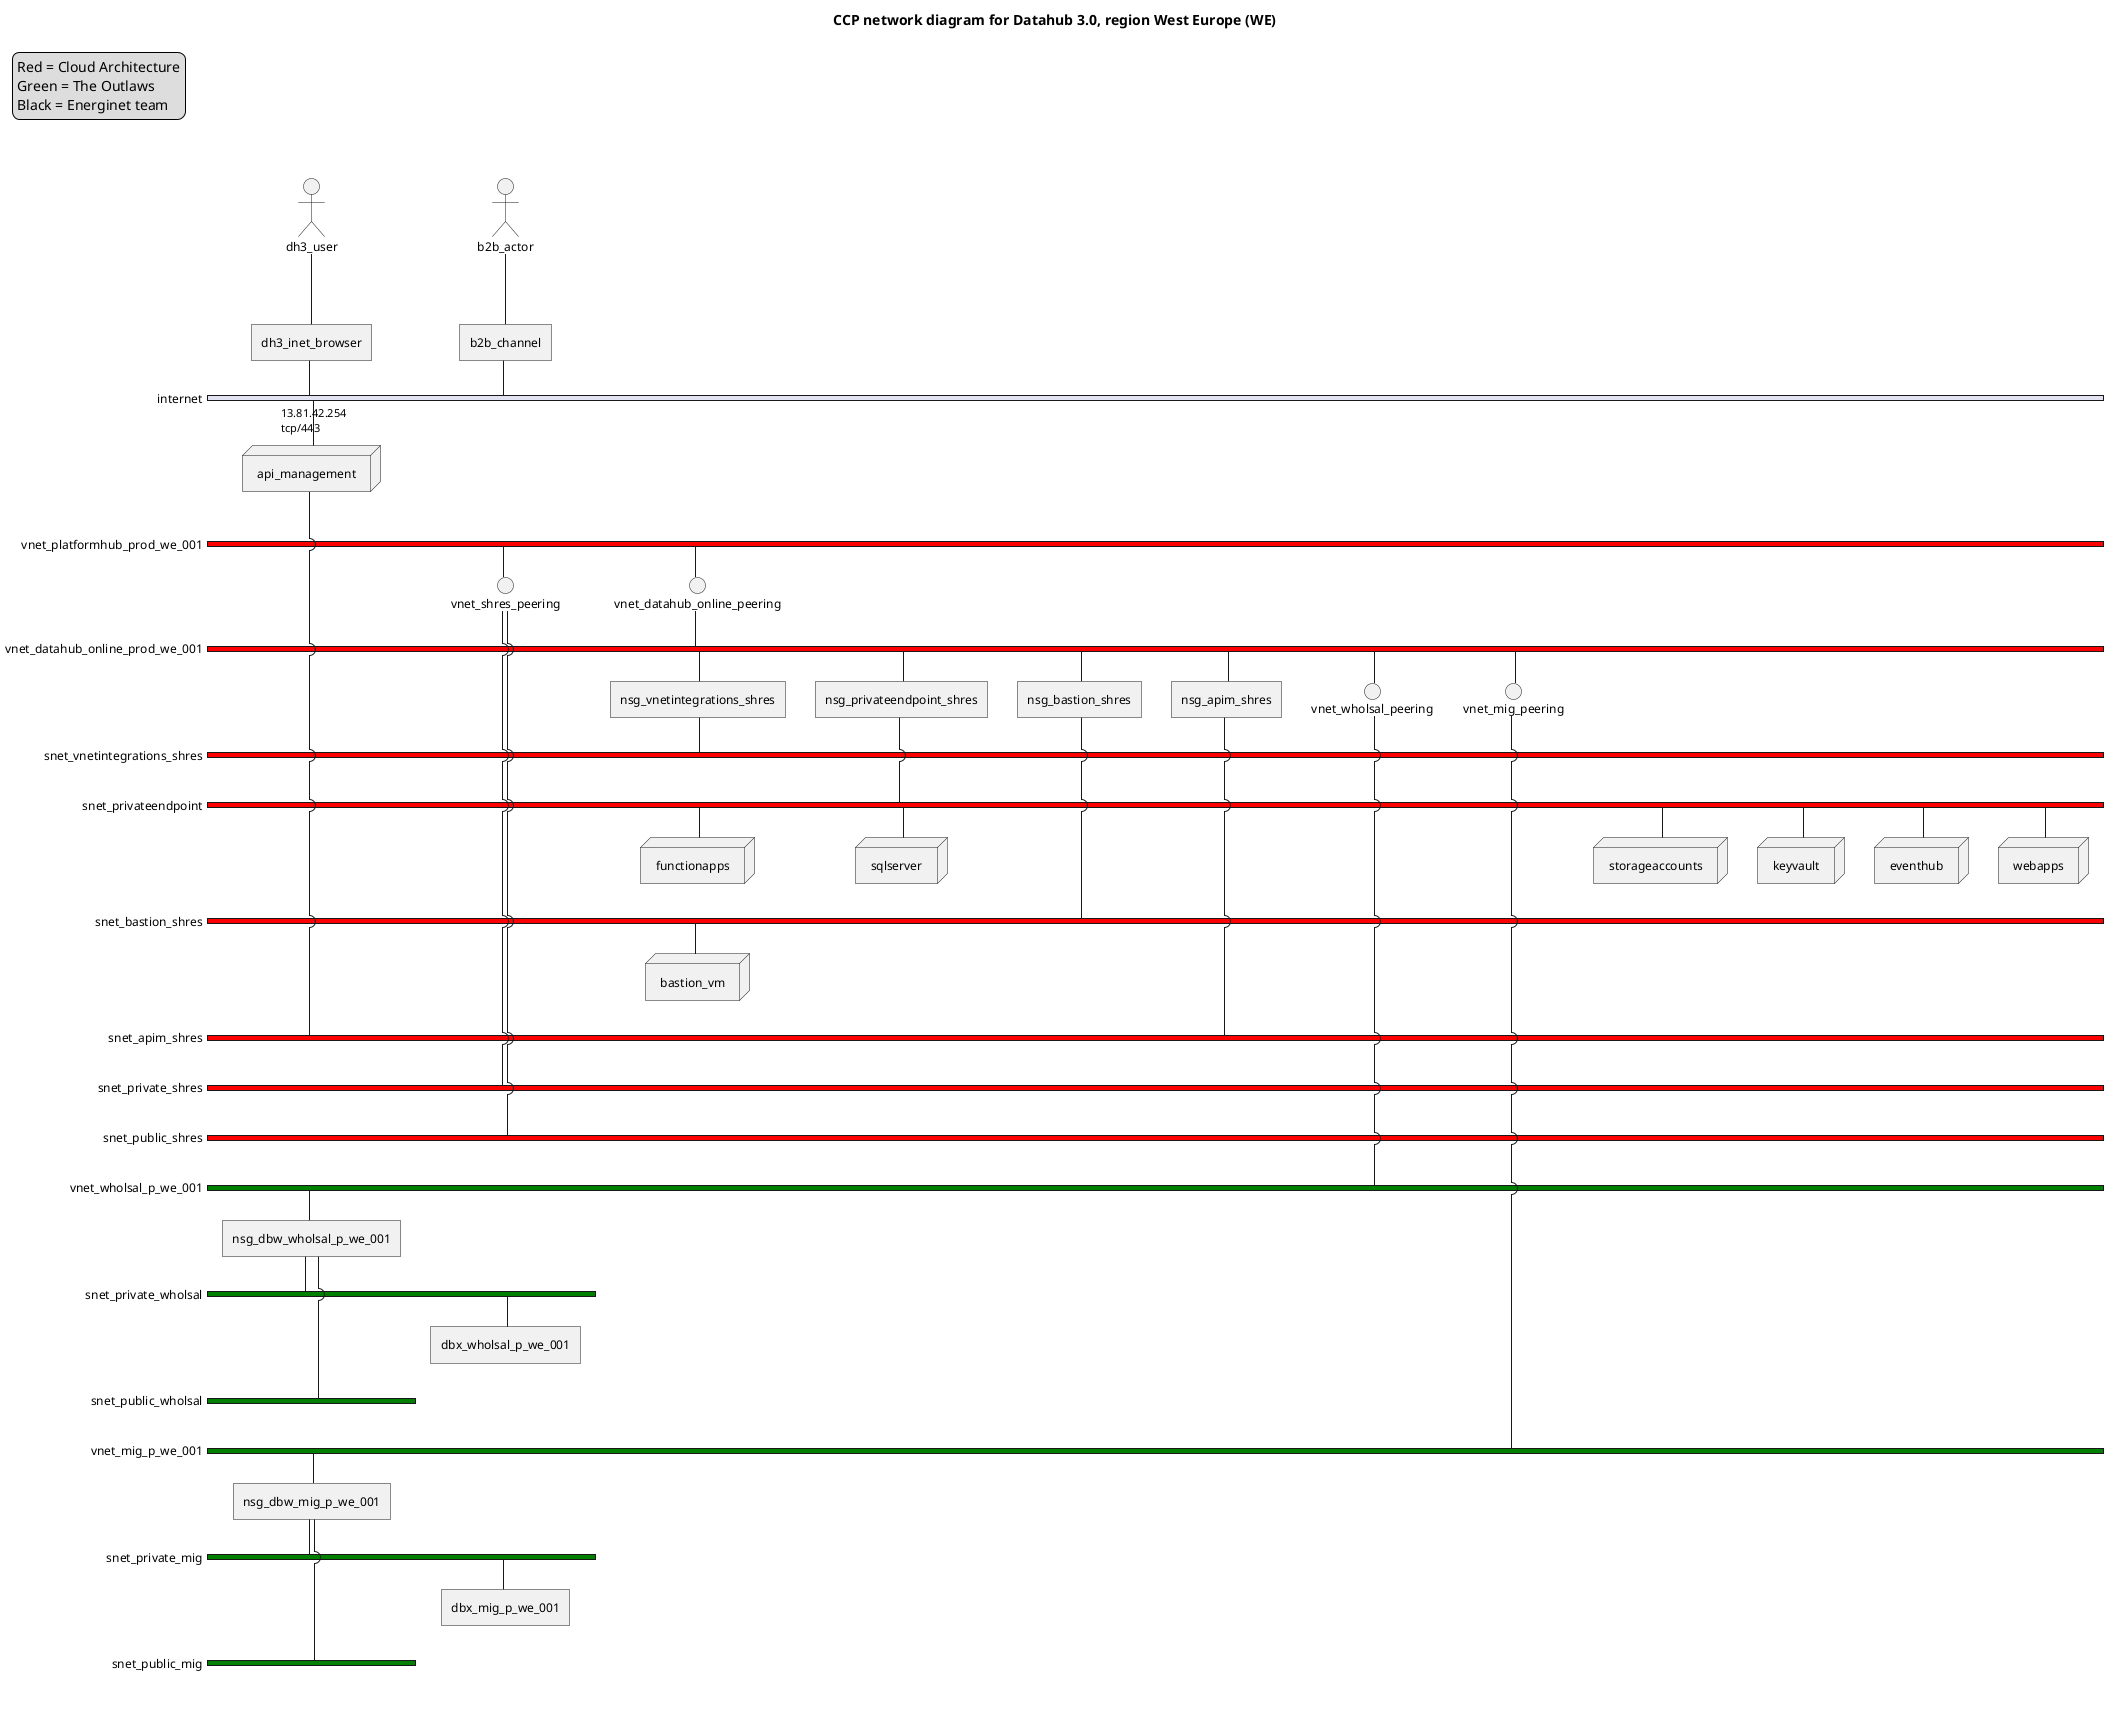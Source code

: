 ' 1. Install PlantUML extension in VS Code, see https://marketplace.visualstudio.com/items?itemName=jebbs.plantuml
' 2. Run task: "PlantUML: Start PlantUML server".
' This will start a PlantUML server in Docker on localhost:8081 used to render this diagram.
' Once container is running, press Ctrl-Shift-P and select "PlantUML: Preview Current Diagram" - enjoy!

@startuml
nwdiag {

  legend top left
  Red = Cloud Architecture
  Green = The Outlaws
  Black = Energinet team
  endlegend


  title CCP network diagram for Datahub 3.0, region West Europe (WE)
  dh3_user [shape = actor]
  dh3_user -- dh3_inet_browser

  b2b_actor [shape = actor]
  b2b_actor -- b2b_channel

  network internet {
    width = full
    dh3_inet_browser
    b2b_channel
    api_management [address = "13.81.42.254, tcp/443"]
  }

  'CAs VNET, outside subscription
  network vnet_platformhub_prod_we_001 {
    width = full
    color = "red"
    vnet_shres_peering [shape = interface]
    vnet_datahub_online_peering [shape = interface]
  }

  'VNET delivered by CA on subscription, peered to vnet_platformhub_prod_we_001
  network vnet_datahub_online_prod_we_001 {
    color = "red"
    vnet_datahub_online_peering
    nsg_vnetintegrations_shres
    nsg_privateendpoint_shres
    nsg_bastion_shres
    nsg_apim_shres
    vnet_wholsal_peering [shape = interface]
    vnet_mig_peering [shape = interface]
    width = full
  }


  network snet_vnetintegrations_shres {
    color = "red"
    nsg_vnetintegrations_shres
    width = full
  }

  network snet_privateendpoint {
    color = "red"
    functionapps [shape = node]
    sqlserver [shape = node]
    storageaccounts [shape = node]
    keyvault [shape = node]
    eventhub [shape = node]
    webapps [shape = node]
    nsg_privateendpoint_shres
    width = full
  }

  network snet_bastion_shres {
    color = "red"
    nsg_bastion_shres
    bastion_vm [shape = node]
    width = full
  }

  network snet_apim_shres {
    color = "red"
    nsg_apim_shres
    api_management [shape = node]
    width = full
  }

  network snet_private_shres {
    color = "red"
    vnet_shres_peering
    width = full
  }

  network snet_public_shres {
    color = "red"
    vnet_shres_peering
    width = full
  }


  'Wholesale
  network vnet_wholsal_p_we_001 {
    color = "green"
    vnet_wholsal_peering
    nsg_dbw_wholsal_p_we_001
    width = full
  }

  network snet_private_wholsal {
    color = "green"
    nsg_dbw_wholsal_p_we_001
    dbx_wholsal_p_we_001
  }

  network snet_public_wholsal {
    color = "green"
    nsg_dbw_wholsal_p_we_001
  }

  'Migration
  network vnet_mig_p_we_001 {
    color = "green"
      vnet_mig_peering
      nsg_dbw_mig_p_we_001
      width = full
  }

  network snet_private_mig {
    color = "green"
    nsg_dbw_mig_p_we_001
    dbx_mig_p_we_001
  }

  network snet_public_mig {
    color = "green"
    nsg_dbw_mig_p_we_001
  }
}

@enduml
